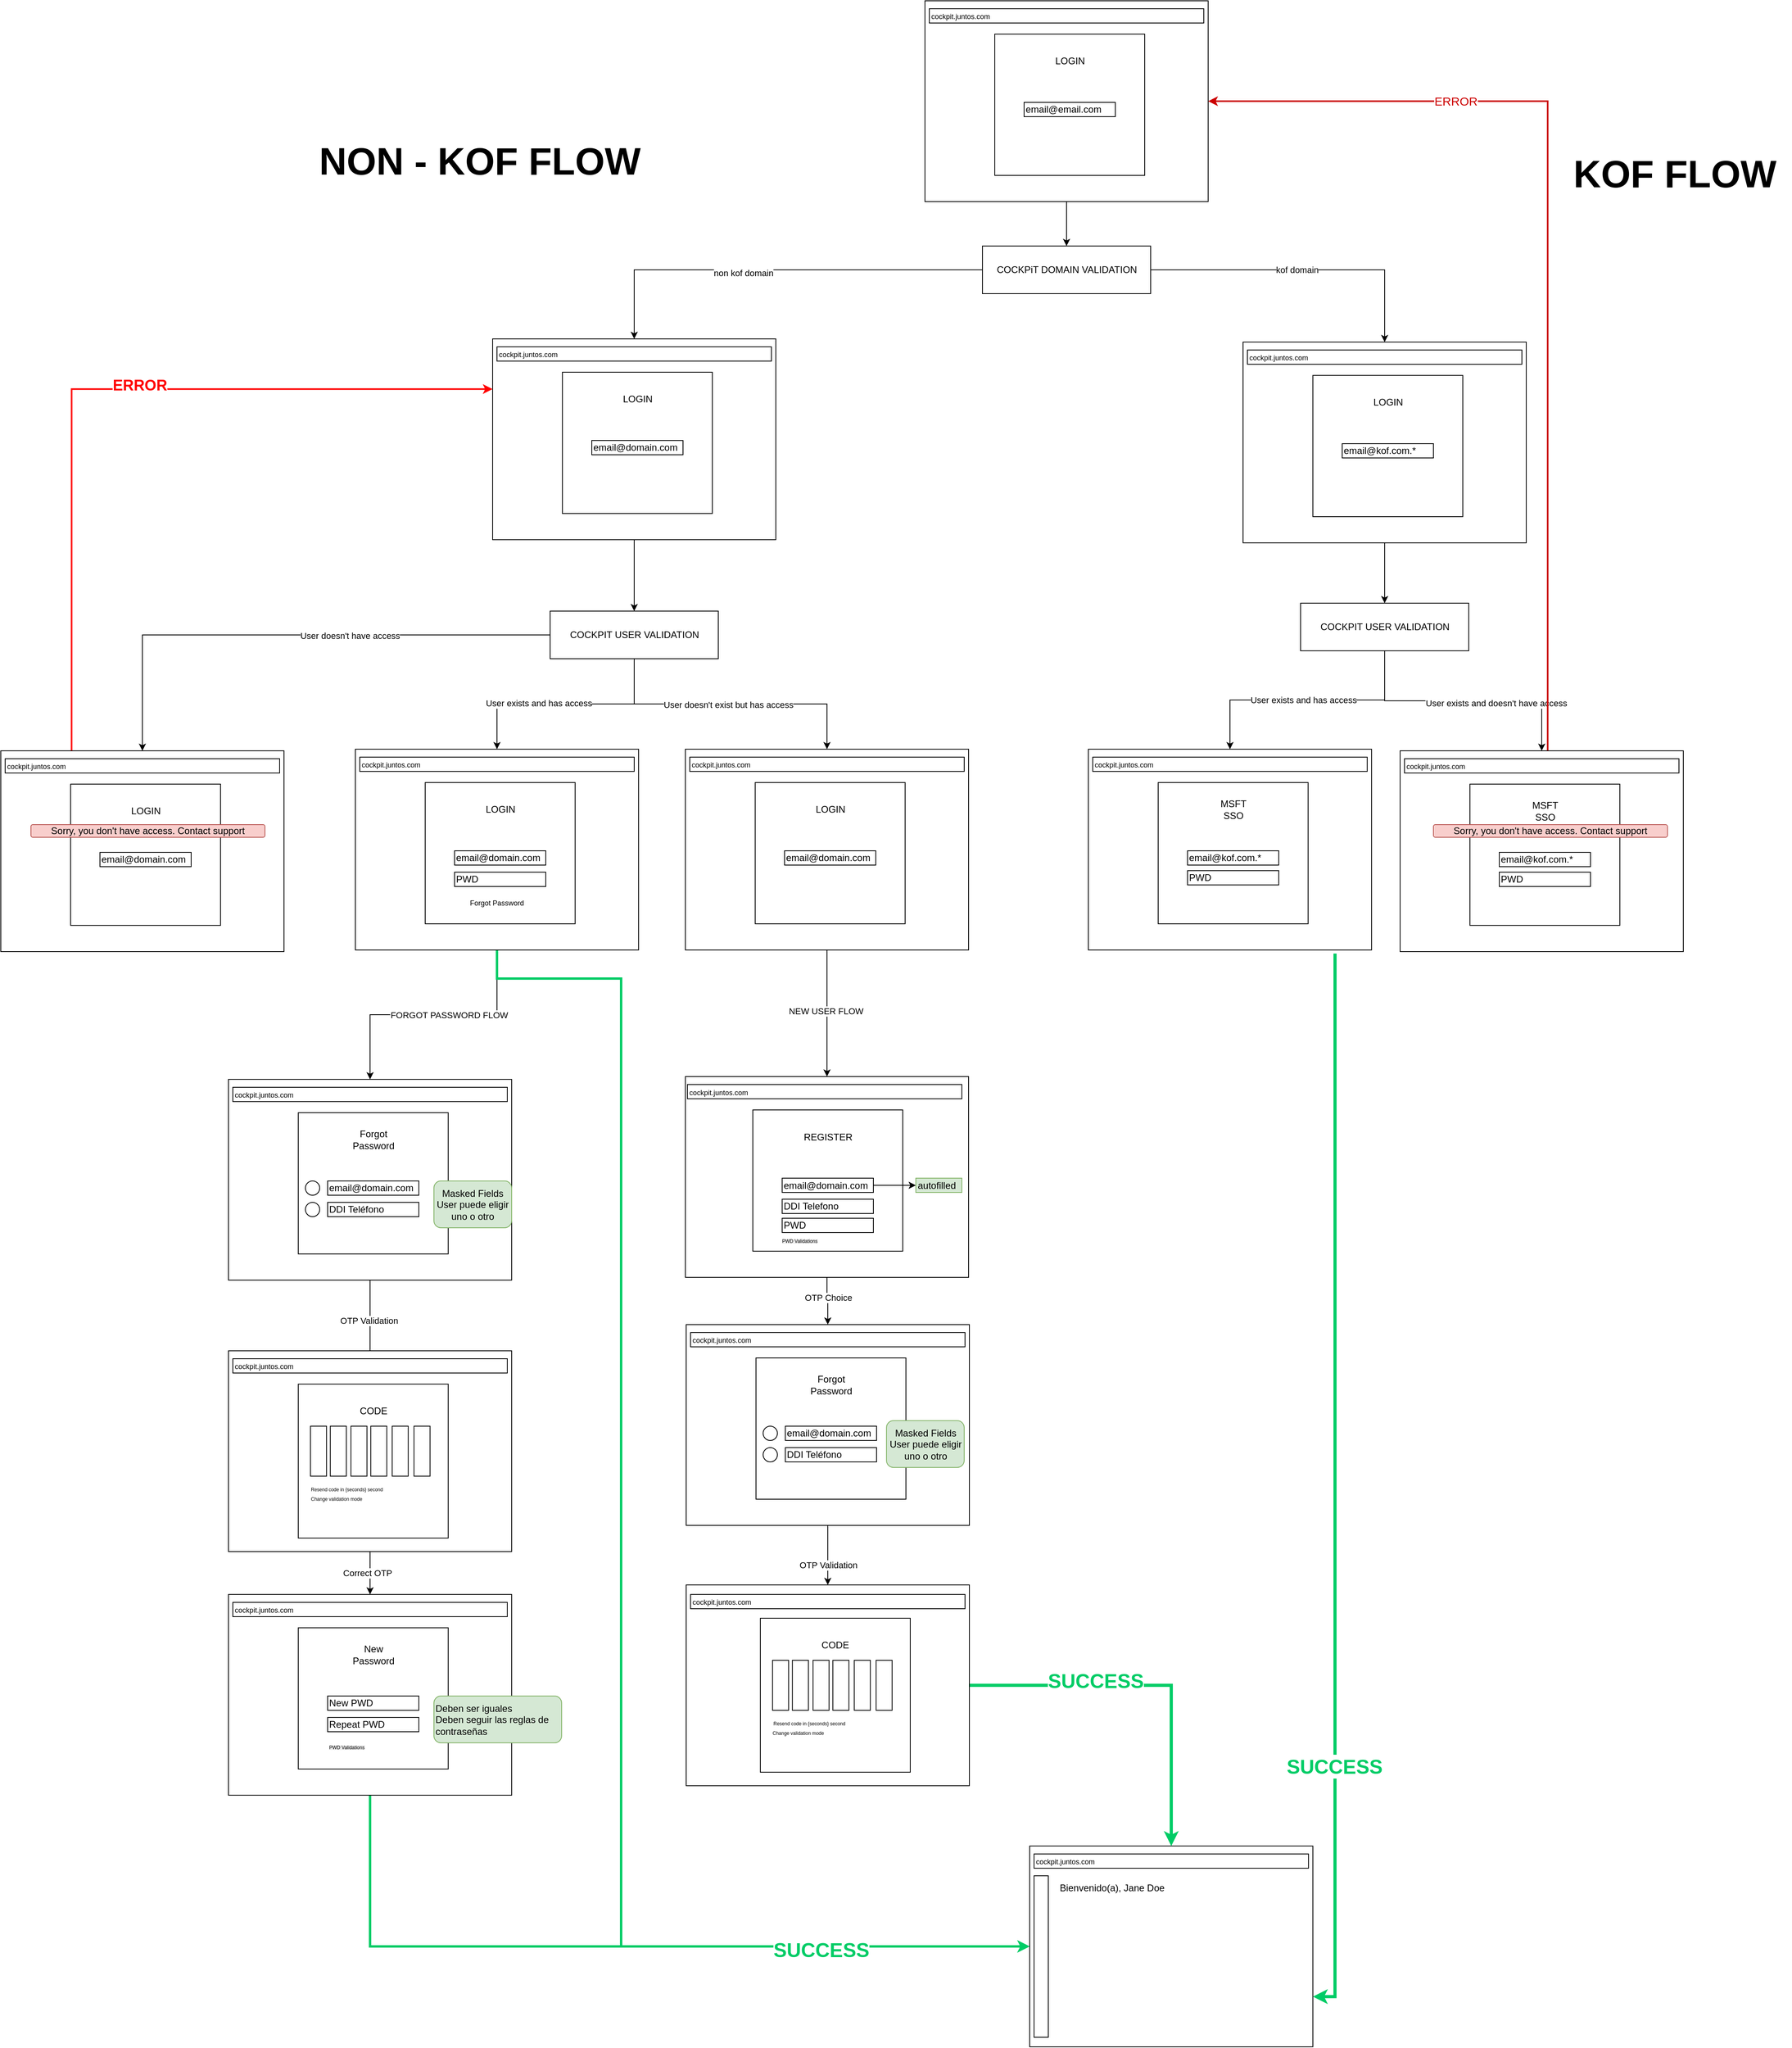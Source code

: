 <mxfile version="27.0.5">
  <diagram name="Login Flow" id="cockpit-flow-diagram">
    <mxGraphModel dx="4631" dy="1803" grid="0" gridSize="10" guides="1" tooltips="1" connect="1" arrows="1" fold="1" page="1" pageScale="1" pageWidth="827" pageHeight="1169" math="0" shadow="0">
      <root>
        <mxCell id="0" />
        <mxCell id="1" parent="0" />
        <mxCell id="JUhm7S2isvStY5SztSen-139" style="edgeStyle=orthogonalEdgeStyle;rounded=0;orthogonalLoop=1;jettySize=auto;html=1;entryX=0;entryY=0.5;entryDx=0;entryDy=0;exitX=0.5;exitY=1;exitDx=0;exitDy=0;fontColor=#00CC66;strokeColor=#00CC66;strokeWidth=3;" edge="1" parent="1" source="JUhm7S2isvStY5SztSen-121" target="JUhm7S2isvStY5SztSen-131">
          <mxGeometry relative="1" as="geometry" />
        </mxCell>
        <mxCell id="JUhm7S2isvStY5SztSen-8" style="edgeStyle=orthogonalEdgeStyle;rounded=0;orthogonalLoop=1;jettySize=auto;html=1;" edge="1" parent="1" source="JUhm7S2isvStY5SztSen-1" target="JUhm7S2isvStY5SztSen-7">
          <mxGeometry relative="1" as="geometry" />
        </mxCell>
        <mxCell id="JUhm7S2isvStY5SztSen-1" value="" style="rounded=0;whiteSpace=wrap;html=1;" vertex="1" parent="1">
          <mxGeometry x="228" y="28" width="357" height="253" as="geometry" />
        </mxCell>
        <mxCell id="JUhm7S2isvStY5SztSen-2" value="&lt;font style=&quot;font-size: 9px;&quot;&gt;cockpit.juntos.com&lt;/font&gt;" style="rounded=0;whiteSpace=wrap;html=1;align=left;" vertex="1" parent="1">
          <mxGeometry x="233.5" y="38" width="346" height="18" as="geometry" />
        </mxCell>
        <mxCell id="JUhm7S2isvStY5SztSen-3" value="" style="rounded=0;whiteSpace=wrap;html=1;" vertex="1" parent="1">
          <mxGeometry x="316" y="70" width="189" height="178" as="geometry" />
        </mxCell>
        <mxCell id="JUhm7S2isvStY5SztSen-4" value="LOGIN" style="text;html=1;align=center;verticalAlign=middle;whiteSpace=wrap;rounded=0;" vertex="1" parent="1">
          <mxGeometry x="380.5" y="89" width="60" height="30" as="geometry" />
        </mxCell>
        <mxCell id="JUhm7S2isvStY5SztSen-5" value="email@email.com" style="rounded=0;whiteSpace=wrap;html=1;align=left;" vertex="1" parent="1">
          <mxGeometry x="353" y="156" width="115" height="18" as="geometry" />
        </mxCell>
        <mxCell id="JUhm7S2isvStY5SztSen-14" style="edgeStyle=orthogonalEdgeStyle;rounded=0;orthogonalLoop=1;jettySize=auto;html=1;entryX=0.5;entryY=0;entryDx=0;entryDy=0;" edge="1" parent="1" source="JUhm7S2isvStY5SztSen-7" target="JUhm7S2isvStY5SztSen-9">
          <mxGeometry relative="1" as="geometry" />
        </mxCell>
        <mxCell id="JUhm7S2isvStY5SztSen-15" value="kof domain" style="edgeLabel;html=1;align=center;verticalAlign=middle;resizable=0;points=[];" vertex="1" connectable="0" parent="JUhm7S2isvStY5SztSen-14">
          <mxGeometry x="-0.781" y="-3" relative="1" as="geometry">
            <mxPoint x="142" y="-3" as="offset" />
          </mxGeometry>
        </mxCell>
        <mxCell id="JUhm7S2isvStY5SztSen-50" style="edgeStyle=orthogonalEdgeStyle;rounded=0;orthogonalLoop=1;jettySize=auto;html=1;entryX=0.5;entryY=0;entryDx=0;entryDy=0;" edge="1" parent="1" source="JUhm7S2isvStY5SztSen-7" target="JUhm7S2isvStY5SztSen-45">
          <mxGeometry relative="1" as="geometry" />
        </mxCell>
        <mxCell id="JUhm7S2isvStY5SztSen-51" value="non kof domain" style="edgeLabel;html=1;align=center;verticalAlign=middle;resizable=0;points=[];" vertex="1" connectable="0" parent="JUhm7S2isvStY5SztSen-50">
          <mxGeometry x="0.143" y="4" relative="1" as="geometry">
            <mxPoint x="-1" as="offset" />
          </mxGeometry>
        </mxCell>
        <mxCell id="JUhm7S2isvStY5SztSen-7" value="COCKPiT DOMAIN VALIDATION" style="rounded=0;whiteSpace=wrap;html=1;" vertex="1" parent="1">
          <mxGeometry x="300.5" y="337" width="212" height="60" as="geometry" />
        </mxCell>
        <mxCell id="JUhm7S2isvStY5SztSen-18" style="edgeStyle=orthogonalEdgeStyle;rounded=0;orthogonalLoop=1;jettySize=auto;html=1;entryX=0.5;entryY=0;entryDx=0;entryDy=0;" edge="1" parent="1" source="JUhm7S2isvStY5SztSen-9" target="JUhm7S2isvStY5SztSen-17">
          <mxGeometry relative="1" as="geometry" />
        </mxCell>
        <mxCell id="JUhm7S2isvStY5SztSen-9" value="" style="rounded=0;whiteSpace=wrap;html=1;" vertex="1" parent="1">
          <mxGeometry x="629" y="458" width="357" height="253" as="geometry" />
        </mxCell>
        <mxCell id="JUhm7S2isvStY5SztSen-10" value="&lt;font style=&quot;font-size: 9px;&quot;&gt;cockpit.juntos.com&lt;/font&gt;" style="rounded=0;whiteSpace=wrap;html=1;align=left;" vertex="1" parent="1">
          <mxGeometry x="634.5" y="468" width="346" height="18" as="geometry" />
        </mxCell>
        <mxCell id="JUhm7S2isvStY5SztSen-11" value="" style="rounded=0;whiteSpace=wrap;html=1;" vertex="1" parent="1">
          <mxGeometry x="717" y="500" width="189" height="178" as="geometry" />
        </mxCell>
        <mxCell id="JUhm7S2isvStY5SztSen-12" value="LOGIN" style="text;html=1;align=center;verticalAlign=middle;whiteSpace=wrap;rounded=0;" vertex="1" parent="1">
          <mxGeometry x="781.5" y="519" width="60" height="30" as="geometry" />
        </mxCell>
        <mxCell id="JUhm7S2isvStY5SztSen-13" value="email@kof.com.*" style="rounded=0;whiteSpace=wrap;html=1;align=left;" vertex="1" parent="1">
          <mxGeometry x="754" y="586" width="115" height="18" as="geometry" />
        </mxCell>
        <mxCell id="JUhm7S2isvStY5SztSen-16" value="&lt;b&gt;&lt;font style=&quot;font-size: 48px;&quot;&gt;KOF FLOW&lt;/font&gt;&lt;/b&gt;" style="text;html=1;align=center;verticalAlign=middle;whiteSpace=wrap;rounded=0;" vertex="1" parent="1">
          <mxGeometry x="1027" y="224" width="293" height="44" as="geometry" />
        </mxCell>
        <mxCell id="JUhm7S2isvStY5SztSen-25" style="edgeStyle=orthogonalEdgeStyle;rounded=0;orthogonalLoop=1;jettySize=auto;html=1;" edge="1" parent="1" source="JUhm7S2isvStY5SztSen-17" target="JUhm7S2isvStY5SztSen-19">
          <mxGeometry relative="1" as="geometry" />
        </mxCell>
        <mxCell id="JUhm7S2isvStY5SztSen-26" value="User exists and has access" style="edgeLabel;html=1;align=center;verticalAlign=middle;resizable=0;points=[];" vertex="1" connectable="0" parent="JUhm7S2isvStY5SztSen-25">
          <mxGeometry x="0.315" y="-2" relative="1" as="geometry">
            <mxPoint x="45" y="2" as="offset" />
          </mxGeometry>
        </mxCell>
        <mxCell id="JUhm7S2isvStY5SztSen-33" style="edgeStyle=orthogonalEdgeStyle;rounded=0;orthogonalLoop=1;jettySize=auto;html=1;entryX=0.5;entryY=0;entryDx=0;entryDy=0;" edge="1" parent="1" source="JUhm7S2isvStY5SztSen-17" target="JUhm7S2isvStY5SztSen-27">
          <mxGeometry relative="1" as="geometry" />
        </mxCell>
        <mxCell id="JUhm7S2isvStY5SztSen-34" value="User exists and doesn&#39;t have access" style="edgeLabel;html=1;align=center;verticalAlign=middle;resizable=0;points=[];" vertex="1" connectable="0" parent="JUhm7S2isvStY5SztSen-33">
          <mxGeometry x="0.254" y="-3" relative="1" as="geometry">
            <mxPoint as="offset" />
          </mxGeometry>
        </mxCell>
        <mxCell id="JUhm7S2isvStY5SztSen-17" value="COCKPIT USER VALIDATION" style="rounded=0;whiteSpace=wrap;html=1;" vertex="1" parent="1">
          <mxGeometry x="701.5" y="787" width="212" height="60" as="geometry" />
        </mxCell>
        <mxCell id="JUhm7S2isvStY5SztSen-140" style="edgeStyle=orthogonalEdgeStyle;rounded=0;orthogonalLoop=1;jettySize=auto;html=1;entryX=1;entryY=0.75;entryDx=0;entryDy=0;exitX=0.871;exitY=1.018;exitDx=0;exitDy=0;exitPerimeter=0;strokeColor=#00CC66;strokeWidth=4;" edge="1" parent="1" source="JUhm7S2isvStY5SztSen-19" target="JUhm7S2isvStY5SztSen-131">
          <mxGeometry relative="1" as="geometry" />
        </mxCell>
        <mxCell id="JUhm7S2isvStY5SztSen-141" value="&lt;font style=&quot;font-size: 25px;&quot;&gt;&lt;b&gt;SUCCESS&lt;/b&gt;&lt;/font&gt;" style="edgeLabel;html=1;align=center;verticalAlign=middle;resizable=0;points=[];fontColor=#00CC66;" vertex="1" connectable="0" parent="JUhm7S2isvStY5SztSen-140">
          <mxGeometry x="0.525" y="-1" relative="1" as="geometry">
            <mxPoint as="offset" />
          </mxGeometry>
        </mxCell>
        <mxCell id="JUhm7S2isvStY5SztSen-19" value="" style="rounded=0;whiteSpace=wrap;html=1;" vertex="1" parent="1">
          <mxGeometry x="434" y="971" width="357" height="253" as="geometry" />
        </mxCell>
        <mxCell id="JUhm7S2isvStY5SztSen-20" value="&lt;font style=&quot;font-size: 9px;&quot;&gt;cockpit.juntos.com&lt;/font&gt;" style="rounded=0;whiteSpace=wrap;html=1;align=left;" vertex="1" parent="1">
          <mxGeometry x="439.5" y="981" width="346" height="18" as="geometry" />
        </mxCell>
        <mxCell id="JUhm7S2isvStY5SztSen-21" value="" style="rounded=0;whiteSpace=wrap;html=1;" vertex="1" parent="1">
          <mxGeometry x="522" y="1013" width="189" height="178" as="geometry" />
        </mxCell>
        <mxCell id="JUhm7S2isvStY5SztSen-22" value="MSFT SSO" style="text;html=1;align=center;verticalAlign=middle;whiteSpace=wrap;rounded=0;" vertex="1" parent="1">
          <mxGeometry x="586.5" y="1032" width="60" height="30" as="geometry" />
        </mxCell>
        <mxCell id="JUhm7S2isvStY5SztSen-23" value="email@kof.com.*" style="rounded=0;whiteSpace=wrap;html=1;align=left;" vertex="1" parent="1">
          <mxGeometry x="559" y="1099" width="115" height="18" as="geometry" />
        </mxCell>
        <mxCell id="JUhm7S2isvStY5SztSen-24" value="PWD" style="rounded=0;whiteSpace=wrap;html=1;align=left;" vertex="1" parent="1">
          <mxGeometry x="559" y="1124" width="115" height="18" as="geometry" />
        </mxCell>
        <mxCell id="JUhm7S2isvStY5SztSen-186" style="edgeStyle=orthogonalEdgeStyle;rounded=0;orthogonalLoop=1;jettySize=auto;html=1;entryX=1;entryY=0.5;entryDx=0;entryDy=0;exitX=1;exitY=0.5;exitDx=0;exitDy=0;strokeColor=#CC0000;strokeWidth=2;" edge="1" parent="1" source="JUhm7S2isvStY5SztSen-27" target="JUhm7S2isvStY5SztSen-1">
          <mxGeometry relative="1" as="geometry">
            <Array as="points">
              <mxPoint x="1013" y="1100" />
              <mxPoint x="1013" y="154" />
            </Array>
          </mxGeometry>
        </mxCell>
        <mxCell id="JUhm7S2isvStY5SztSen-187" value="&lt;font style=&quot;font-size: 15px; color: rgb(204, 0, 0);&quot;&gt;ERROR&lt;/font&gt;" style="edgeLabel;html=1;align=center;verticalAlign=middle;resizable=0;points=[];" vertex="1" connectable="0" parent="JUhm7S2isvStY5SztSen-186">
          <mxGeometry x="0.596" y="-1" relative="1" as="geometry">
            <mxPoint as="offset" />
          </mxGeometry>
        </mxCell>
        <mxCell id="JUhm7S2isvStY5SztSen-27" value="" style="rounded=0;whiteSpace=wrap;html=1;" vertex="1" parent="1">
          <mxGeometry x="827" y="973" width="357" height="253" as="geometry" />
        </mxCell>
        <mxCell id="JUhm7S2isvStY5SztSen-28" value="&lt;font style=&quot;font-size: 9px;&quot;&gt;cockpit.juntos.com&lt;/font&gt;" style="rounded=0;whiteSpace=wrap;html=1;align=left;" vertex="1" parent="1">
          <mxGeometry x="832.5" y="983" width="346" height="18" as="geometry" />
        </mxCell>
        <mxCell id="JUhm7S2isvStY5SztSen-29" value="" style="rounded=0;whiteSpace=wrap;html=1;" vertex="1" parent="1">
          <mxGeometry x="915" y="1015" width="189" height="178" as="geometry" />
        </mxCell>
        <mxCell id="JUhm7S2isvStY5SztSen-30" value="MSFT SSO" style="text;html=1;align=center;verticalAlign=middle;whiteSpace=wrap;rounded=0;" vertex="1" parent="1">
          <mxGeometry x="979.5" y="1034" width="60" height="30" as="geometry" />
        </mxCell>
        <mxCell id="JUhm7S2isvStY5SztSen-31" value="email@kof.com.*" style="rounded=0;whiteSpace=wrap;html=1;align=left;" vertex="1" parent="1">
          <mxGeometry x="952" y="1101" width="115" height="18" as="geometry" />
        </mxCell>
        <mxCell id="JUhm7S2isvStY5SztSen-32" value="PWD" style="rounded=0;whiteSpace=wrap;html=1;align=left;" vertex="1" parent="1">
          <mxGeometry x="952" y="1126" width="115" height="18" as="geometry" />
        </mxCell>
        <mxCell id="JUhm7S2isvStY5SztSen-35" value="Sorry, you don&#39;t have access. Contact support" style="rounded=1;whiteSpace=wrap;html=1;fillColor=#f8cecc;strokeColor=#b85450;" vertex="1" parent="1">
          <mxGeometry x="869" y="1066" width="295" height="16" as="geometry" />
        </mxCell>
        <mxCell id="JUhm7S2isvStY5SztSen-64" style="edgeStyle=orthogonalEdgeStyle;rounded=0;orthogonalLoop=1;jettySize=auto;html=1;" edge="1" parent="1" source="JUhm7S2isvStY5SztSen-45" target="JUhm7S2isvStY5SztSen-63">
          <mxGeometry relative="1" as="geometry" />
        </mxCell>
        <mxCell id="JUhm7S2isvStY5SztSen-45" value="" style="rounded=0;whiteSpace=wrap;html=1;" vertex="1" parent="1">
          <mxGeometry x="-317" y="454" width="357" height="253" as="geometry" />
        </mxCell>
        <mxCell id="JUhm7S2isvStY5SztSen-46" value="&lt;font style=&quot;font-size: 9px;&quot;&gt;cockpit.juntos.com&lt;/font&gt;" style="rounded=0;whiteSpace=wrap;html=1;align=left;" vertex="1" parent="1">
          <mxGeometry x="-311.5" y="464" width="346" height="18" as="geometry" />
        </mxCell>
        <mxCell id="JUhm7S2isvStY5SztSen-47" value="" style="rounded=0;whiteSpace=wrap;html=1;" vertex="1" parent="1">
          <mxGeometry x="-229" y="496" width="189" height="178" as="geometry" />
        </mxCell>
        <mxCell id="JUhm7S2isvStY5SztSen-48" value="LOGIN" style="text;html=1;align=center;verticalAlign=middle;whiteSpace=wrap;rounded=0;" vertex="1" parent="1">
          <mxGeometry x="-164.5" y="515" width="60" height="30" as="geometry" />
        </mxCell>
        <mxCell id="JUhm7S2isvStY5SztSen-49" value="email@domain.com" style="rounded=0;whiteSpace=wrap;html=1;align=left;" vertex="1" parent="1">
          <mxGeometry x="-192" y="582" width="115" height="18" as="geometry" />
        </mxCell>
        <mxCell id="JUhm7S2isvStY5SztSen-52" value="&lt;b&gt;&lt;font style=&quot;font-size: 48px;&quot;&gt;NON - KOF FLOW&lt;/font&gt;&lt;/b&gt;" style="text;html=1;align=center;verticalAlign=middle;whiteSpace=wrap;rounded=0;" vertex="1" parent="1">
          <mxGeometry x="-541" y="208" width="416" height="44" as="geometry" />
        </mxCell>
        <mxCell id="JUhm7S2isvStY5SztSen-147" style="edgeStyle=orthogonalEdgeStyle;rounded=0;orthogonalLoop=1;jettySize=auto;html=1;entryX=0.5;entryY=0;entryDx=0;entryDy=0;" edge="1" parent="1" source="JUhm7S2isvStY5SztSen-57" target="JUhm7S2isvStY5SztSen-142">
          <mxGeometry relative="1" as="geometry" />
        </mxCell>
        <mxCell id="JUhm7S2isvStY5SztSen-148" value="NEW USER FLOW" style="edgeLabel;html=1;align=center;verticalAlign=middle;resizable=0;points=[];" vertex="1" connectable="0" parent="JUhm7S2isvStY5SztSen-147">
          <mxGeometry x="-0.042" y="-2" relative="1" as="geometry">
            <mxPoint as="offset" />
          </mxGeometry>
        </mxCell>
        <mxCell id="JUhm7S2isvStY5SztSen-57" value="" style="rounded=0;whiteSpace=wrap;html=1;" vertex="1" parent="1">
          <mxGeometry x="-74" y="971" width="357" height="253" as="geometry" />
        </mxCell>
        <mxCell id="JUhm7S2isvStY5SztSen-58" value="&lt;font style=&quot;font-size: 9px;&quot;&gt;cockpit.juntos.com&lt;/font&gt;" style="rounded=0;whiteSpace=wrap;html=1;align=left;" vertex="1" parent="1">
          <mxGeometry x="-68.5" y="981" width="346" height="18" as="geometry" />
        </mxCell>
        <mxCell id="JUhm7S2isvStY5SztSen-59" value="" style="rounded=0;whiteSpace=wrap;html=1;" vertex="1" parent="1">
          <mxGeometry x="14" y="1013" width="189" height="178" as="geometry" />
        </mxCell>
        <mxCell id="JUhm7S2isvStY5SztSen-60" value="LOGIN" style="text;html=1;align=center;verticalAlign=middle;whiteSpace=wrap;rounded=0;" vertex="1" parent="1">
          <mxGeometry x="78.5" y="1032" width="60" height="30" as="geometry" />
        </mxCell>
        <mxCell id="JUhm7S2isvStY5SztSen-61" value="email@domain.com" style="rounded=0;whiteSpace=wrap;html=1;align=left;" vertex="1" parent="1">
          <mxGeometry x="51" y="1099" width="115" height="18" as="geometry" />
        </mxCell>
        <mxCell id="JUhm7S2isvStY5SztSen-65" style="edgeStyle=orthogonalEdgeStyle;rounded=0;orthogonalLoop=1;jettySize=auto;html=1;" edge="1" parent="1" source="JUhm7S2isvStY5SztSen-63" target="JUhm7S2isvStY5SztSen-57">
          <mxGeometry relative="1" as="geometry" />
        </mxCell>
        <mxCell id="JUhm7S2isvStY5SztSen-66" value="User doesn&#39;t exist but has access" style="edgeLabel;html=1;align=center;verticalAlign=middle;resizable=0;points=[];" vertex="1" connectable="0" parent="JUhm7S2isvStY5SztSen-65">
          <mxGeometry x="-0.438" y="-3" relative="1" as="geometry">
            <mxPoint x="75" y="-2" as="offset" />
          </mxGeometry>
        </mxCell>
        <mxCell id="JUhm7S2isvStY5SztSen-77" style="edgeStyle=orthogonalEdgeStyle;rounded=0;orthogonalLoop=1;jettySize=auto;html=1;entryX=0.5;entryY=0;entryDx=0;entryDy=0;" edge="1" parent="1" source="JUhm7S2isvStY5SztSen-63" target="JUhm7S2isvStY5SztSen-67">
          <mxGeometry relative="1" as="geometry" />
        </mxCell>
        <mxCell id="JUhm7S2isvStY5SztSen-78" value="User exists and has access" style="edgeLabel;html=1;align=center;verticalAlign=middle;resizable=0;points=[];" vertex="1" connectable="0" parent="JUhm7S2isvStY5SztSen-77">
          <mxGeometry x="0.236" y="-1" relative="1" as="geometry">
            <mxPoint as="offset" />
          </mxGeometry>
        </mxCell>
        <mxCell id="JUhm7S2isvStY5SztSen-79" style="edgeStyle=orthogonalEdgeStyle;rounded=0;orthogonalLoop=1;jettySize=auto;html=1;entryX=0.5;entryY=0;entryDx=0;entryDy=0;" edge="1" parent="1" source="JUhm7S2isvStY5SztSen-63" target="JUhm7S2isvStY5SztSen-72">
          <mxGeometry relative="1" as="geometry" />
        </mxCell>
        <mxCell id="JUhm7S2isvStY5SztSen-80" value="User doesn&#39;t have access" style="edgeLabel;html=1;align=center;verticalAlign=middle;resizable=0;points=[];" vertex="1" connectable="0" parent="JUhm7S2isvStY5SztSen-79">
          <mxGeometry x="-0.233" y="1" relative="1" as="geometry">
            <mxPoint as="offset" />
          </mxGeometry>
        </mxCell>
        <mxCell id="JUhm7S2isvStY5SztSen-63" value="COCKPIT USER VALIDATION" style="rounded=0;whiteSpace=wrap;html=1;" vertex="1" parent="1">
          <mxGeometry x="-244.5" y="797" width="212" height="60" as="geometry" />
        </mxCell>
        <mxCell id="JUhm7S2isvStY5SztSen-93" style="edgeStyle=orthogonalEdgeStyle;rounded=0;orthogonalLoop=1;jettySize=auto;html=1;entryX=0.5;entryY=0;entryDx=0;entryDy=0;" edge="1" parent="1" source="JUhm7S2isvStY5SztSen-67" target="JUhm7S2isvStY5SztSen-86">
          <mxGeometry relative="1" as="geometry" />
        </mxCell>
        <mxCell id="JUhm7S2isvStY5SztSen-94" value="FORGOT PASSWORD FLOW" style="edgeLabel;html=1;align=center;verticalAlign=middle;resizable=0;points=[];" vertex="1" connectable="0" parent="JUhm7S2isvStY5SztSen-93">
          <mxGeometry x="-0.121" relative="1" as="geometry">
            <mxPoint as="offset" />
          </mxGeometry>
        </mxCell>
        <mxCell id="JUhm7S2isvStY5SztSen-137" style="edgeStyle=orthogonalEdgeStyle;rounded=0;orthogonalLoop=1;jettySize=auto;html=1;entryX=0;entryY=0.5;entryDx=0;entryDy=0;fontColor=#00CC66;strokeColor=#00CC66;strokeWidth=3;" edge="1" parent="1" source="JUhm7S2isvStY5SztSen-67" target="JUhm7S2isvStY5SztSen-131">
          <mxGeometry relative="1" as="geometry">
            <Array as="points">
              <mxPoint x="-312" y="1260" />
              <mxPoint x="-155" y="1260" />
              <mxPoint x="-155" y="2480" />
            </Array>
          </mxGeometry>
        </mxCell>
        <mxCell id="JUhm7S2isvStY5SztSen-138" value="&lt;b&gt;&lt;font style=&quot;font-size: 25px; color: rgb(0, 204, 102);&quot;&gt;SUCCESS&lt;/font&gt;&lt;/b&gt;" style="edgeLabel;html=1;align=center;verticalAlign=middle;resizable=0;points=[];" vertex="1" connectable="0" parent="JUhm7S2isvStY5SztSen-137">
          <mxGeometry x="0.726" y="-3" relative="1" as="geometry">
            <mxPoint x="1" as="offset" />
          </mxGeometry>
        </mxCell>
        <mxCell id="JUhm7S2isvStY5SztSen-67" value="" style="rounded=0;whiteSpace=wrap;html=1;" vertex="1" parent="1">
          <mxGeometry x="-490" y="971" width="357" height="253" as="geometry" />
        </mxCell>
        <mxCell id="JUhm7S2isvStY5SztSen-68" value="&lt;font style=&quot;font-size: 9px;&quot;&gt;cockpit.juntos.com&lt;/font&gt;" style="rounded=0;whiteSpace=wrap;html=1;align=left;" vertex="1" parent="1">
          <mxGeometry x="-484.5" y="981" width="346" height="18" as="geometry" />
        </mxCell>
        <mxCell id="JUhm7S2isvStY5SztSen-69" value="" style="rounded=0;whiteSpace=wrap;html=1;" vertex="1" parent="1">
          <mxGeometry x="-402" y="1013" width="189" height="178" as="geometry" />
        </mxCell>
        <mxCell id="JUhm7S2isvStY5SztSen-70" value="LOGIN" style="text;html=1;align=center;verticalAlign=middle;whiteSpace=wrap;rounded=0;" vertex="1" parent="1">
          <mxGeometry x="-337.5" y="1032" width="60" height="30" as="geometry" />
        </mxCell>
        <mxCell id="JUhm7S2isvStY5SztSen-71" value="email@domain.com" style="rounded=0;whiteSpace=wrap;html=1;align=left;" vertex="1" parent="1">
          <mxGeometry x="-365" y="1099" width="115" height="18" as="geometry" />
        </mxCell>
        <mxCell id="JUhm7S2isvStY5SztSen-184" style="edgeStyle=orthogonalEdgeStyle;rounded=0;orthogonalLoop=1;jettySize=auto;html=1;exitX=0.25;exitY=0;exitDx=0;exitDy=0;entryX=0;entryY=0.25;entryDx=0;entryDy=0;strokeColor=#FF0000;strokeWidth=2;fontSize=13;" edge="1" parent="1" source="JUhm7S2isvStY5SztSen-72" target="JUhm7S2isvStY5SztSen-45">
          <mxGeometry relative="1" as="geometry" />
        </mxCell>
        <mxCell id="JUhm7S2isvStY5SztSen-185" value="&lt;font style=&quot;font-size: 19px; color: rgb(255, 0, 0);&quot;&gt;&lt;b&gt;ERROR&lt;/b&gt;&lt;/font&gt;" style="edgeLabel;html=1;align=center;verticalAlign=middle;resizable=0;points=[];" vertex="1" connectable="0" parent="JUhm7S2isvStY5SztSen-184">
          <mxGeometry x="0.096" y="5" relative="1" as="geometry">
            <mxPoint x="1" as="offset" />
          </mxGeometry>
        </mxCell>
        <mxCell id="JUhm7S2isvStY5SztSen-72" value="" style="rounded=0;whiteSpace=wrap;html=1;" vertex="1" parent="1">
          <mxGeometry x="-937" y="973" width="357" height="253" as="geometry" />
        </mxCell>
        <mxCell id="JUhm7S2isvStY5SztSen-73" value="&lt;font style=&quot;font-size: 9px;&quot;&gt;cockpit.juntos.com&lt;/font&gt;" style="rounded=0;whiteSpace=wrap;html=1;align=left;" vertex="1" parent="1">
          <mxGeometry x="-931.5" y="983" width="346" height="18" as="geometry" />
        </mxCell>
        <mxCell id="JUhm7S2isvStY5SztSen-74" value="" style="rounded=0;whiteSpace=wrap;html=1;" vertex="1" parent="1">
          <mxGeometry x="-849" y="1015" width="189" height="178" as="geometry" />
        </mxCell>
        <mxCell id="JUhm7S2isvStY5SztSen-75" value="LOGIN" style="text;html=1;align=center;verticalAlign=middle;whiteSpace=wrap;rounded=0;" vertex="1" parent="1">
          <mxGeometry x="-784.5" y="1034" width="60" height="30" as="geometry" />
        </mxCell>
        <mxCell id="JUhm7S2isvStY5SztSen-76" value="email@domain.com" style="rounded=0;whiteSpace=wrap;html=1;align=left;" vertex="1" parent="1">
          <mxGeometry x="-812" y="1101" width="115" height="18" as="geometry" />
        </mxCell>
        <mxCell id="JUhm7S2isvStY5SztSen-81" value="Sorry, you don&#39;t have access. Contact support" style="rounded=1;whiteSpace=wrap;html=1;fillColor=#f8cecc;strokeColor=#b85450;" vertex="1" parent="1">
          <mxGeometry x="-899" y="1066" width="295" height="16" as="geometry" />
        </mxCell>
        <mxCell id="JUhm7S2isvStY5SztSen-82" value="PWD" style="rounded=0;whiteSpace=wrap;html=1;align=left;" vertex="1" parent="1">
          <mxGeometry x="-365" y="1126" width="115" height="18" as="geometry" />
        </mxCell>
        <mxCell id="JUhm7S2isvStY5SztSen-83" value="&lt;font style=&quot;font-size: 9px;&quot;&gt;Forgot Password&lt;/font&gt;" style="text;html=1;align=center;verticalAlign=middle;whiteSpace=wrap;rounded=0;" vertex="1" parent="1">
          <mxGeometry x="-383" y="1149" width="143" height="30" as="geometry" />
        </mxCell>
        <mxCell id="JUhm7S2isvStY5SztSen-111" value="" style="edgeStyle=orthogonalEdgeStyle;rounded=0;orthogonalLoop=1;jettySize=auto;html=1;" edge="1" parent="1" source="JUhm7S2isvStY5SztSen-86" target="JUhm7S2isvStY5SztSen-103">
          <mxGeometry relative="1" as="geometry" />
        </mxCell>
        <mxCell id="JUhm7S2isvStY5SztSen-112" value="OTP Validation" style="edgeLabel;html=1;align=center;verticalAlign=middle;resizable=0;points=[];" vertex="1" connectable="0" parent="JUhm7S2isvStY5SztSen-111">
          <mxGeometry x="0.024" y="-2" relative="1" as="geometry">
            <mxPoint as="offset" />
          </mxGeometry>
        </mxCell>
        <mxCell id="JUhm7S2isvStY5SztSen-86" value="" style="rounded=0;whiteSpace=wrap;html=1;" vertex="1" parent="1">
          <mxGeometry x="-650" y="1387" width="357" height="253" as="geometry" />
        </mxCell>
        <mxCell id="JUhm7S2isvStY5SztSen-87" value="&lt;font style=&quot;font-size: 9px;&quot;&gt;cockpit.juntos.com&lt;/font&gt;" style="rounded=0;whiteSpace=wrap;html=1;align=left;" vertex="1" parent="1">
          <mxGeometry x="-644.5" y="1397" width="346" height="18" as="geometry" />
        </mxCell>
        <mxCell id="JUhm7S2isvStY5SztSen-88" value="" style="rounded=0;whiteSpace=wrap;html=1;" vertex="1" parent="1">
          <mxGeometry x="-562" y="1429" width="189" height="178" as="geometry" />
        </mxCell>
        <mxCell id="JUhm7S2isvStY5SztSen-89" value="Forgot Password" style="text;html=1;align=center;verticalAlign=middle;whiteSpace=wrap;rounded=0;" vertex="1" parent="1">
          <mxGeometry x="-497.5" y="1448" width="60" height="30" as="geometry" />
        </mxCell>
        <mxCell id="JUhm7S2isvStY5SztSen-90" value="email@domain.com" style="rounded=0;whiteSpace=wrap;html=1;align=left;" vertex="1" parent="1">
          <mxGeometry x="-525" y="1515" width="115" height="18" as="geometry" />
        </mxCell>
        <mxCell id="JUhm7S2isvStY5SztSen-91" value="DDI Teléfono" style="rounded=0;whiteSpace=wrap;html=1;align=left;" vertex="1" parent="1">
          <mxGeometry x="-525" y="1542" width="115" height="18" as="geometry" />
        </mxCell>
        <mxCell id="JUhm7S2isvStY5SztSen-95" value="" style="ellipse;whiteSpace=wrap;html=1;aspect=fixed;" vertex="1" parent="1">
          <mxGeometry x="-553" y="1515" width="18" height="18" as="geometry" />
        </mxCell>
        <mxCell id="JUhm7S2isvStY5SztSen-99" value="" style="ellipse;whiteSpace=wrap;html=1;aspect=fixed;" vertex="1" parent="1">
          <mxGeometry x="-553" y="1542" width="18" height="18" as="geometry" />
        </mxCell>
        <mxCell id="JUhm7S2isvStY5SztSen-100" value="Masked Fields&lt;br&gt;User puede eligir uno o otro" style="rounded=1;whiteSpace=wrap;html=1;fillColor=#d5e8d4;strokeColor=#82b366;" vertex="1" parent="1">
          <mxGeometry x="-391" y="1515" width="98" height="59" as="geometry" />
        </mxCell>
        <mxCell id="JUhm7S2isvStY5SztSen-181" style="edgeStyle=orthogonalEdgeStyle;rounded=0;orthogonalLoop=1;jettySize=auto;html=1;entryX=0.5;entryY=0;entryDx=0;entryDy=0;" edge="1" parent="1" source="JUhm7S2isvStY5SztSen-102" target="JUhm7S2isvStY5SztSen-121">
          <mxGeometry relative="1" as="geometry" />
        </mxCell>
        <mxCell id="JUhm7S2isvStY5SztSen-182" value="Correct OTP" style="edgeLabel;html=1;align=center;verticalAlign=middle;resizable=0;points=[];" vertex="1" connectable="0" parent="JUhm7S2isvStY5SztSen-181">
          <mxGeometry x="-0.018" y="-4" relative="1" as="geometry">
            <mxPoint as="offset" />
          </mxGeometry>
        </mxCell>
        <mxCell id="JUhm7S2isvStY5SztSen-102" value="&#xa;&lt;span style=&quot;color: rgb(0, 0, 0); font-family: Helvetica; font-size: 6px; font-style: normal; font-variant-ligatures: normal; font-variant-caps: normal; font-weight: 400; letter-spacing: normal; orphans: 2; text-align: left; text-indent: 0px; text-transform: none; widows: 2; word-spacing: 0px; -webkit-text-stroke-width: 0px; white-space: normal; background-color: rgb(236, 236, 236); text-decoration-thickness: initial; text-decoration-style: initial; text-decoration-color: initial; display: inline !important; float: none;&quot;&gt;Resend code in {seconds} second&lt;/span&gt;&#xa;&#xa;" style="rounded=0;whiteSpace=wrap;html=1;" vertex="1" parent="1">
          <mxGeometry x="-650" y="1729" width="357" height="253" as="geometry" />
        </mxCell>
        <mxCell id="JUhm7S2isvStY5SztSen-103" value="&lt;font style=&quot;font-size: 9px;&quot;&gt;cockpit.juntos.com&lt;/font&gt;" style="rounded=0;whiteSpace=wrap;html=1;align=left;" vertex="1" parent="1">
          <mxGeometry x="-644.5" y="1739" width="346" height="18" as="geometry" />
        </mxCell>
        <mxCell id="JUhm7S2isvStY5SztSen-104" value="" style="rounded=0;whiteSpace=wrap;html=1;" vertex="1" parent="1">
          <mxGeometry x="-562" y="1771" width="189" height="194" as="geometry" />
        </mxCell>
        <mxCell id="JUhm7S2isvStY5SztSen-105" value="CODE" style="text;html=1;align=center;verticalAlign=middle;whiteSpace=wrap;rounded=0;" vertex="1" parent="1">
          <mxGeometry x="-497.5" y="1790" width="60" height="30" as="geometry" />
        </mxCell>
        <mxCell id="JUhm7S2isvStY5SztSen-113" value="" style="rounded=0;whiteSpace=wrap;html=1;rotation=90;" vertex="1" parent="1">
          <mxGeometry x="-568" y="1845.38" width="63" height="20.25" as="geometry" />
        </mxCell>
        <mxCell id="JUhm7S2isvStY5SztSen-114" value="" style="rounded=0;whiteSpace=wrap;html=1;rotation=90;" vertex="1" parent="1">
          <mxGeometry x="-543" y="1845.38" width="63" height="20.25" as="geometry" />
        </mxCell>
        <mxCell id="JUhm7S2isvStY5SztSen-115" value="" style="rounded=0;whiteSpace=wrap;html=1;rotation=90;" vertex="1" parent="1">
          <mxGeometry x="-517" y="1845.38" width="63" height="20.25" as="geometry" />
        </mxCell>
        <mxCell id="JUhm7S2isvStY5SztSen-116" value="" style="rounded=0;whiteSpace=wrap;html=1;rotation=90;" vertex="1" parent="1">
          <mxGeometry x="-492" y="1845.38" width="63" height="20.25" as="geometry" />
        </mxCell>
        <mxCell id="JUhm7S2isvStY5SztSen-117" value="" style="rounded=0;whiteSpace=wrap;html=1;rotation=90;" vertex="1" parent="1">
          <mxGeometry x="-465" y="1845.38" width="63" height="20.25" as="geometry" />
        </mxCell>
        <mxCell id="JUhm7S2isvStY5SztSen-118" value="" style="rounded=0;whiteSpace=wrap;html=1;rotation=90;" vertex="1" parent="1">
          <mxGeometry x="-437.5" y="1845.38" width="63" height="20.25" as="geometry" />
        </mxCell>
        <mxCell id="JUhm7S2isvStY5SztSen-119" value="&lt;span style=&quot;font-size: 6px;&quot;&gt;Resend code in {seconds} second&lt;/span&gt;" style="text;whiteSpace=wrap;html=1;" vertex="1" parent="1">
          <mxGeometry x="-548" y="1888" width="97" height="22.76" as="geometry" />
        </mxCell>
        <mxCell id="JUhm7S2isvStY5SztSen-120" value="&lt;span style=&quot;font-size: 6px;&quot;&gt;Change validation mode&lt;/span&gt;" style="text;whiteSpace=wrap;html=1;" vertex="1" parent="1">
          <mxGeometry x="-548.005" y="1899.996" width="119" height="36" as="geometry" />
        </mxCell>
        <mxCell id="JUhm7S2isvStY5SztSen-121" value="" style="rounded=0;whiteSpace=wrap;html=1;" vertex="1" parent="1">
          <mxGeometry x="-650" y="2036" width="357" height="253" as="geometry" />
        </mxCell>
        <mxCell id="JUhm7S2isvStY5SztSen-122" value="&lt;font style=&quot;font-size: 9px;&quot;&gt;cockpit.juntos.com&lt;/font&gt;" style="rounded=0;whiteSpace=wrap;html=1;align=left;" vertex="1" parent="1">
          <mxGeometry x="-644.5" y="2046" width="346" height="18" as="geometry" />
        </mxCell>
        <mxCell id="JUhm7S2isvStY5SztSen-123" value="" style="rounded=0;whiteSpace=wrap;html=1;" vertex="1" parent="1">
          <mxGeometry x="-562" y="2078" width="189" height="178" as="geometry" />
        </mxCell>
        <mxCell id="JUhm7S2isvStY5SztSen-124" value="New Password" style="text;html=1;align=center;verticalAlign=middle;whiteSpace=wrap;rounded=0;" vertex="1" parent="1">
          <mxGeometry x="-497.5" y="2097" width="60" height="30" as="geometry" />
        </mxCell>
        <mxCell id="JUhm7S2isvStY5SztSen-125" value="New PWD" style="rounded=0;whiteSpace=wrap;html=1;align=left;" vertex="1" parent="1">
          <mxGeometry x="-525" y="2164" width="115" height="18" as="geometry" />
        </mxCell>
        <mxCell id="JUhm7S2isvStY5SztSen-126" value="Repeat PWD" style="rounded=0;whiteSpace=wrap;html=1;align=left;" vertex="1" parent="1">
          <mxGeometry x="-525" y="2191" width="115" height="18" as="geometry" />
        </mxCell>
        <mxCell id="JUhm7S2isvStY5SztSen-129" value="Deben ser iguales&lt;br&gt;Deben seguir las reglas de contraseñas" style="rounded=1;whiteSpace=wrap;html=1;fillColor=#d5e8d4;strokeColor=#82b366;align=left;" vertex="1" parent="1">
          <mxGeometry x="-391" y="2164" width="161" height="59" as="geometry" />
        </mxCell>
        <mxCell id="JUhm7S2isvStY5SztSen-130" value="&lt;span style=&quot;color: rgb(0, 0, 0); font-family: Helvetica; font-size: 6px; font-style: normal; font-variant-ligatures: normal; font-variant-caps: normal; font-weight: 400; letter-spacing: normal; orphans: 2; text-align: left; text-indent: 0px; text-transform: none; widows: 2; word-spacing: 0px; -webkit-text-stroke-width: 0px; white-space: normal; background-color: rgb(236, 236, 236); text-decoration-thickness: initial; text-decoration-style: initial; text-decoration-color: initial; float: none; display: inline !important;&quot;&gt;PWD Validations&lt;/span&gt;" style="text;whiteSpace=wrap;html=1;" vertex="1" parent="1">
          <mxGeometry x="-524.998" y="2212.998" width="93" height="36" as="geometry" />
        </mxCell>
        <mxCell id="JUhm7S2isvStY5SztSen-131" value="" style="rounded=0;whiteSpace=wrap;html=1;" vertex="1" parent="1">
          <mxGeometry x="360" y="2353" width="357" height="253" as="geometry" />
        </mxCell>
        <mxCell id="JUhm7S2isvStY5SztSen-132" value="&lt;font style=&quot;font-size: 9px;&quot;&gt;cockpit.juntos.com&lt;/font&gt;" style="rounded=0;whiteSpace=wrap;html=1;align=left;" vertex="1" parent="1">
          <mxGeometry x="365.5" y="2363" width="346" height="18" as="geometry" />
        </mxCell>
        <mxCell id="JUhm7S2isvStY5SztSen-133" value="" style="rounded=0;whiteSpace=wrap;html=1;" vertex="1" parent="1">
          <mxGeometry x="365.5" y="2390.5" width="18" height="203.5" as="geometry" />
        </mxCell>
        <mxCell id="JUhm7S2isvStY5SztSen-134" value="Bienvenido(a), Jane Doe" style="text;html=1;align=center;verticalAlign=middle;whiteSpace=wrap;rounded=0;" vertex="1" parent="1">
          <mxGeometry x="387" y="2390.5" width="153.5" height="30" as="geometry" />
        </mxCell>
        <mxCell id="JUhm7S2isvStY5SztSen-163" style="edgeStyle=orthogonalEdgeStyle;rounded=0;orthogonalLoop=1;jettySize=auto;html=1;entryX=0.5;entryY=0;entryDx=0;entryDy=0;" edge="1" parent="1" source="JUhm7S2isvStY5SztSen-142" target="JUhm7S2isvStY5SztSen-154">
          <mxGeometry relative="1" as="geometry" />
        </mxCell>
        <mxCell id="JUhm7S2isvStY5SztSen-164" value="OTP Choice" style="edgeLabel;html=1;align=center;verticalAlign=middle;resizable=0;points=[];" vertex="1" connectable="0" parent="JUhm7S2isvStY5SztSen-163">
          <mxGeometry x="-0.181" y="1" relative="1" as="geometry">
            <mxPoint as="offset" />
          </mxGeometry>
        </mxCell>
        <mxCell id="JUhm7S2isvStY5SztSen-142" value="" style="rounded=0;whiteSpace=wrap;html=1;" vertex="1" parent="1">
          <mxGeometry x="-74" y="1383.5" width="357" height="253" as="geometry" />
        </mxCell>
        <mxCell id="JUhm7S2isvStY5SztSen-143" value="&lt;font style=&quot;font-size: 9px;&quot;&gt;cockpit.juntos.com&lt;/font&gt;" style="rounded=0;whiteSpace=wrap;html=1;align=left;" vertex="1" parent="1">
          <mxGeometry x="-71.5" y="1393.5" width="346" height="18" as="geometry" />
        </mxCell>
        <mxCell id="JUhm7S2isvStY5SztSen-144" value="" style="rounded=0;whiteSpace=wrap;html=1;" vertex="1" parent="1">
          <mxGeometry x="11" y="1425.5" width="189" height="178" as="geometry" />
        </mxCell>
        <mxCell id="JUhm7S2isvStY5SztSen-145" value="REGISTER" style="text;html=1;align=center;verticalAlign=middle;whiteSpace=wrap;rounded=0;" vertex="1" parent="1">
          <mxGeometry x="75.5" y="1444.5" width="60" height="30" as="geometry" />
        </mxCell>
        <mxCell id="JUhm7S2isvStY5SztSen-150" value="" style="edgeStyle=orthogonalEdgeStyle;rounded=0;orthogonalLoop=1;jettySize=auto;html=1;" edge="1" parent="1" source="JUhm7S2isvStY5SztSen-146" target="JUhm7S2isvStY5SztSen-149">
          <mxGeometry relative="1" as="geometry" />
        </mxCell>
        <mxCell id="JUhm7S2isvStY5SztSen-146" value="email@domain.com" style="rounded=0;whiteSpace=wrap;html=1;align=left;" vertex="1" parent="1">
          <mxGeometry x="48" y="1511.5" width="115" height="18" as="geometry" />
        </mxCell>
        <mxCell id="JUhm7S2isvStY5SztSen-149" value="autofilled" style="rounded=0;whiteSpace=wrap;html=1;align=left;fillColor=#d5e8d4;strokeColor=#82b366;" vertex="1" parent="1">
          <mxGeometry x="216.5" y="1511.5" width="58" height="18" as="geometry" />
        </mxCell>
        <mxCell id="JUhm7S2isvStY5SztSen-151" value="DDI Telefono" style="rounded=0;whiteSpace=wrap;html=1;align=left;" vertex="1" parent="1">
          <mxGeometry x="48" y="1538" width="115" height="18" as="geometry" />
        </mxCell>
        <mxCell id="JUhm7S2isvStY5SztSen-152" value="PWD" style="rounded=0;whiteSpace=wrap;html=1;align=left;" vertex="1" parent="1">
          <mxGeometry x="48" y="1562" width="115" height="18" as="geometry" />
        </mxCell>
        <mxCell id="JUhm7S2isvStY5SztSen-153" value="&lt;span style=&quot;color: rgb(0, 0, 0); font-family: Helvetica; font-size: 6px; font-style: normal; font-variant-ligatures: normal; font-variant-caps: normal; font-weight: 400; letter-spacing: normal; orphans: 2; text-align: left; text-indent: 0px; text-transform: none; widows: 2; word-spacing: 0px; -webkit-text-stroke-width: 0px; white-space: normal; background-color: rgb(236, 236, 236); text-decoration-thickness: initial; text-decoration-style: initial; text-decoration-color: initial; display: inline !important; float: none;&quot;&gt;PWD Validations&lt;/span&gt;" style="text;whiteSpace=wrap;html=1;" vertex="1" parent="1">
          <mxGeometry x="46.0" y="1575.0" width="73" height="36" as="geometry" />
        </mxCell>
        <mxCell id="JUhm7S2isvStY5SztSen-177" style="edgeStyle=orthogonalEdgeStyle;rounded=0;orthogonalLoop=1;jettySize=auto;html=1;entryX=0.5;entryY=0;entryDx=0;entryDy=0;" edge="1" parent="1" source="JUhm7S2isvStY5SztSen-154" target="JUhm7S2isvStY5SztSen-165">
          <mxGeometry relative="1" as="geometry" />
        </mxCell>
        <mxCell id="JUhm7S2isvStY5SztSen-183" value="OTP Validation" style="edgeLabel;html=1;align=center;verticalAlign=middle;resizable=0;points=[];" vertex="1" connectable="0" parent="JUhm7S2isvStY5SztSen-177">
          <mxGeometry x="0.335" relative="1" as="geometry">
            <mxPoint as="offset" />
          </mxGeometry>
        </mxCell>
        <mxCell id="JUhm7S2isvStY5SztSen-154" value="" style="rounded=0;whiteSpace=wrap;html=1;" vertex="1" parent="1">
          <mxGeometry x="-73" y="1696" width="357" height="253" as="geometry" />
        </mxCell>
        <mxCell id="JUhm7S2isvStY5SztSen-155" value="&lt;font style=&quot;font-size: 9px;&quot;&gt;cockpit.juntos.com&lt;/font&gt;" style="rounded=0;whiteSpace=wrap;html=1;align=left;" vertex="1" parent="1">
          <mxGeometry x="-67.5" y="1706" width="346" height="18" as="geometry" />
        </mxCell>
        <mxCell id="JUhm7S2isvStY5SztSen-156" value="" style="rounded=0;whiteSpace=wrap;html=1;" vertex="1" parent="1">
          <mxGeometry x="15" y="1738" width="189" height="178" as="geometry" />
        </mxCell>
        <mxCell id="JUhm7S2isvStY5SztSen-157" value="Forgot Password" style="text;html=1;align=center;verticalAlign=middle;whiteSpace=wrap;rounded=0;" vertex="1" parent="1">
          <mxGeometry x="79.5" y="1757" width="60" height="30" as="geometry" />
        </mxCell>
        <mxCell id="JUhm7S2isvStY5SztSen-158" value="email@domain.com" style="rounded=0;whiteSpace=wrap;html=1;align=left;" vertex="1" parent="1">
          <mxGeometry x="52" y="1824" width="115" height="18" as="geometry" />
        </mxCell>
        <mxCell id="JUhm7S2isvStY5SztSen-159" value="DDI Teléfono" style="rounded=0;whiteSpace=wrap;html=1;align=left;" vertex="1" parent="1">
          <mxGeometry x="52" y="1851" width="115" height="18" as="geometry" />
        </mxCell>
        <mxCell id="JUhm7S2isvStY5SztSen-160" value="" style="ellipse;whiteSpace=wrap;html=1;aspect=fixed;" vertex="1" parent="1">
          <mxGeometry x="24" y="1824" width="18" height="18" as="geometry" />
        </mxCell>
        <mxCell id="JUhm7S2isvStY5SztSen-161" value="" style="ellipse;whiteSpace=wrap;html=1;aspect=fixed;" vertex="1" parent="1">
          <mxGeometry x="24" y="1851" width="18" height="18" as="geometry" />
        </mxCell>
        <mxCell id="JUhm7S2isvStY5SztSen-162" value="Masked Fields&lt;br&gt;User puede eligir uno o otro" style="rounded=1;whiteSpace=wrap;html=1;fillColor=#d5e8d4;strokeColor=#82b366;" vertex="1" parent="1">
          <mxGeometry x="179.5" y="1817" width="98" height="59" as="geometry" />
        </mxCell>
        <mxCell id="JUhm7S2isvStY5SztSen-178" style="edgeStyle=orthogonalEdgeStyle;rounded=0;orthogonalLoop=1;jettySize=auto;html=1;entryX=0.5;entryY=0;entryDx=0;entryDy=0;strokeColor=#00CC66;strokeWidth=4;" edge="1" parent="1" source="JUhm7S2isvStY5SztSen-165" target="JUhm7S2isvStY5SztSen-131">
          <mxGeometry relative="1" as="geometry" />
        </mxCell>
        <mxCell id="JUhm7S2isvStY5SztSen-179" value="SUCCESS" style="edgeLabel;html=1;align=center;verticalAlign=middle;resizable=0;points=[];fontColor=#00CC66;fontStyle=1;fontSize=25;" vertex="1" connectable="0" parent="JUhm7S2isvStY5SztSen-178">
          <mxGeometry x="-0.302" y="7" relative="1" as="geometry">
            <mxPoint x="-1" as="offset" />
          </mxGeometry>
        </mxCell>
        <mxCell id="JUhm7S2isvStY5SztSen-165" value="&#xa;&lt;span style=&quot;color: rgb(0, 0, 0); font-family: Helvetica; font-size: 6px; font-style: normal; font-variant-ligatures: normal; font-variant-caps: normal; font-weight: 400; letter-spacing: normal; orphans: 2; text-align: left; text-indent: 0px; text-transform: none; widows: 2; word-spacing: 0px; -webkit-text-stroke-width: 0px; white-space: normal; background-color: rgb(236, 236, 236); text-decoration-thickness: initial; text-decoration-style: initial; text-decoration-color: initial; display: inline !important; float: none;&quot;&gt;Resend code in {seconds} second&lt;/span&gt;&#xa;&#xa;" style="rounded=0;whiteSpace=wrap;html=1;" vertex="1" parent="1">
          <mxGeometry x="-73" y="2024.01" width="357" height="253" as="geometry" />
        </mxCell>
        <mxCell id="JUhm7S2isvStY5SztSen-166" value="&lt;font style=&quot;font-size: 9px;&quot;&gt;cockpit.juntos.com&lt;/font&gt;" style="rounded=0;whiteSpace=wrap;html=1;align=left;" vertex="1" parent="1">
          <mxGeometry x="-67.5" y="2036" width="346" height="18" as="geometry" />
        </mxCell>
        <mxCell id="JUhm7S2isvStY5SztSen-167" value="" style="rounded=0;whiteSpace=wrap;html=1;" vertex="1" parent="1">
          <mxGeometry x="20.5" y="2066" width="189" height="194" as="geometry" />
        </mxCell>
        <mxCell id="JUhm7S2isvStY5SztSen-168" value="CODE" style="text;html=1;align=center;verticalAlign=middle;whiteSpace=wrap;rounded=0;" vertex="1" parent="1">
          <mxGeometry x="85" y="2085" width="60" height="30" as="geometry" />
        </mxCell>
        <mxCell id="JUhm7S2isvStY5SztSen-169" value="" style="rounded=0;whiteSpace=wrap;html=1;rotation=90;" vertex="1" parent="1">
          <mxGeometry x="14.5" y="2140.38" width="63" height="20.25" as="geometry" />
        </mxCell>
        <mxCell id="JUhm7S2isvStY5SztSen-170" value="" style="rounded=0;whiteSpace=wrap;html=1;rotation=90;" vertex="1" parent="1">
          <mxGeometry x="39.5" y="2140.38" width="63" height="20.25" as="geometry" />
        </mxCell>
        <mxCell id="JUhm7S2isvStY5SztSen-171" value="" style="rounded=0;whiteSpace=wrap;html=1;rotation=90;" vertex="1" parent="1">
          <mxGeometry x="65.5" y="2140.38" width="63" height="20.25" as="geometry" />
        </mxCell>
        <mxCell id="JUhm7S2isvStY5SztSen-172" value="" style="rounded=0;whiteSpace=wrap;html=1;rotation=90;" vertex="1" parent="1">
          <mxGeometry x="90.5" y="2140.38" width="63" height="20.25" as="geometry" />
        </mxCell>
        <mxCell id="JUhm7S2isvStY5SztSen-173" value="" style="rounded=0;whiteSpace=wrap;html=1;rotation=90;" vertex="1" parent="1">
          <mxGeometry x="117.5" y="2140.38" width="63" height="20.25" as="geometry" />
        </mxCell>
        <mxCell id="JUhm7S2isvStY5SztSen-174" value="" style="rounded=0;whiteSpace=wrap;html=1;rotation=90;" vertex="1" parent="1">
          <mxGeometry x="145" y="2140.38" width="63" height="20.25" as="geometry" />
        </mxCell>
        <mxCell id="JUhm7S2isvStY5SztSen-175" value="&lt;span style=&quot;font-size: 6px;&quot;&gt;Resend code in {seconds} second&lt;/span&gt;" style="text;whiteSpace=wrap;html=1;" vertex="1" parent="1">
          <mxGeometry x="34.5" y="2183" width="97" height="22.76" as="geometry" />
        </mxCell>
        <mxCell id="JUhm7S2isvStY5SztSen-176" value="&lt;span style=&quot;font-size: 6px;&quot;&gt;Change validation mode&lt;/span&gt;" style="text;whiteSpace=wrap;html=1;" vertex="1" parent="1">
          <mxGeometry x="34.495" y="2194.996" width="119" height="36" as="geometry" />
        </mxCell>
      </root>
    </mxGraphModel>
  </diagram>
</mxfile>
